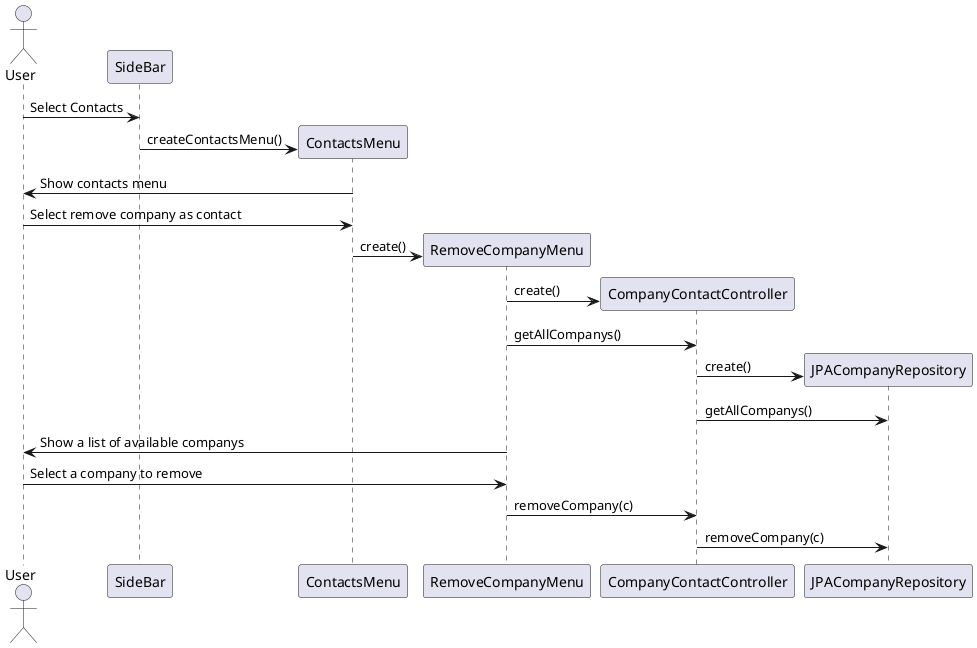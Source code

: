 @startuml

actor User
participant SideBar as sb
participant ContactsMenu as menu
participant RemoveCompanyMenu as menuCompany
participant CompanyContactController as controller
participant JPACompanyRepository as repository

User->sb: Select Contacts
create menu
sb->menu: createContactsMenu()
menu->User: Show contacts menu

User->menu: Select remove company as contact

create menuCompany
menu->menuCompany: create()

create controller
menuCompany->controller: create()
menuCompany->controller: getAllCompanys()
create repository
controller->repository:create()
controller->repository:getAllCompanys()
menuCompany->User:Show a list of available companys
User->menuCompany:Select a company to remove
menuCompany->controller:removeCompany(c)
controller->repository:removeCompany(c)

@enduml
